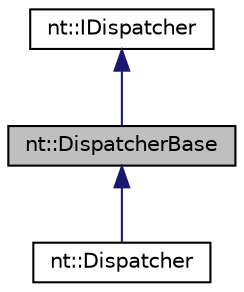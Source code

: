 digraph "nt::DispatcherBase"
{
  edge [fontname="Helvetica",fontsize="10",labelfontname="Helvetica",labelfontsize="10"];
  node [fontname="Helvetica",fontsize="10",shape=record];
  Node1 [label="nt::DispatcherBase",height=0.2,width=0.4,color="black", fillcolor="grey75", style="filled", fontcolor="black"];
  Node2 -> Node1 [dir="back",color="midnightblue",fontsize="10",style="solid",fontname="Helvetica"];
  Node2 [label="nt::IDispatcher",height=0.2,width=0.4,color="black", fillcolor="white", style="filled",URL="$classnt_1_1IDispatcher.html"];
  Node1 -> Node3 [dir="back",color="midnightblue",fontsize="10",style="solid",fontname="Helvetica"];
  Node3 [label="nt::Dispatcher",height=0.2,width=0.4,color="black", fillcolor="white", style="filled",URL="$classnt_1_1Dispatcher.html"];
}
